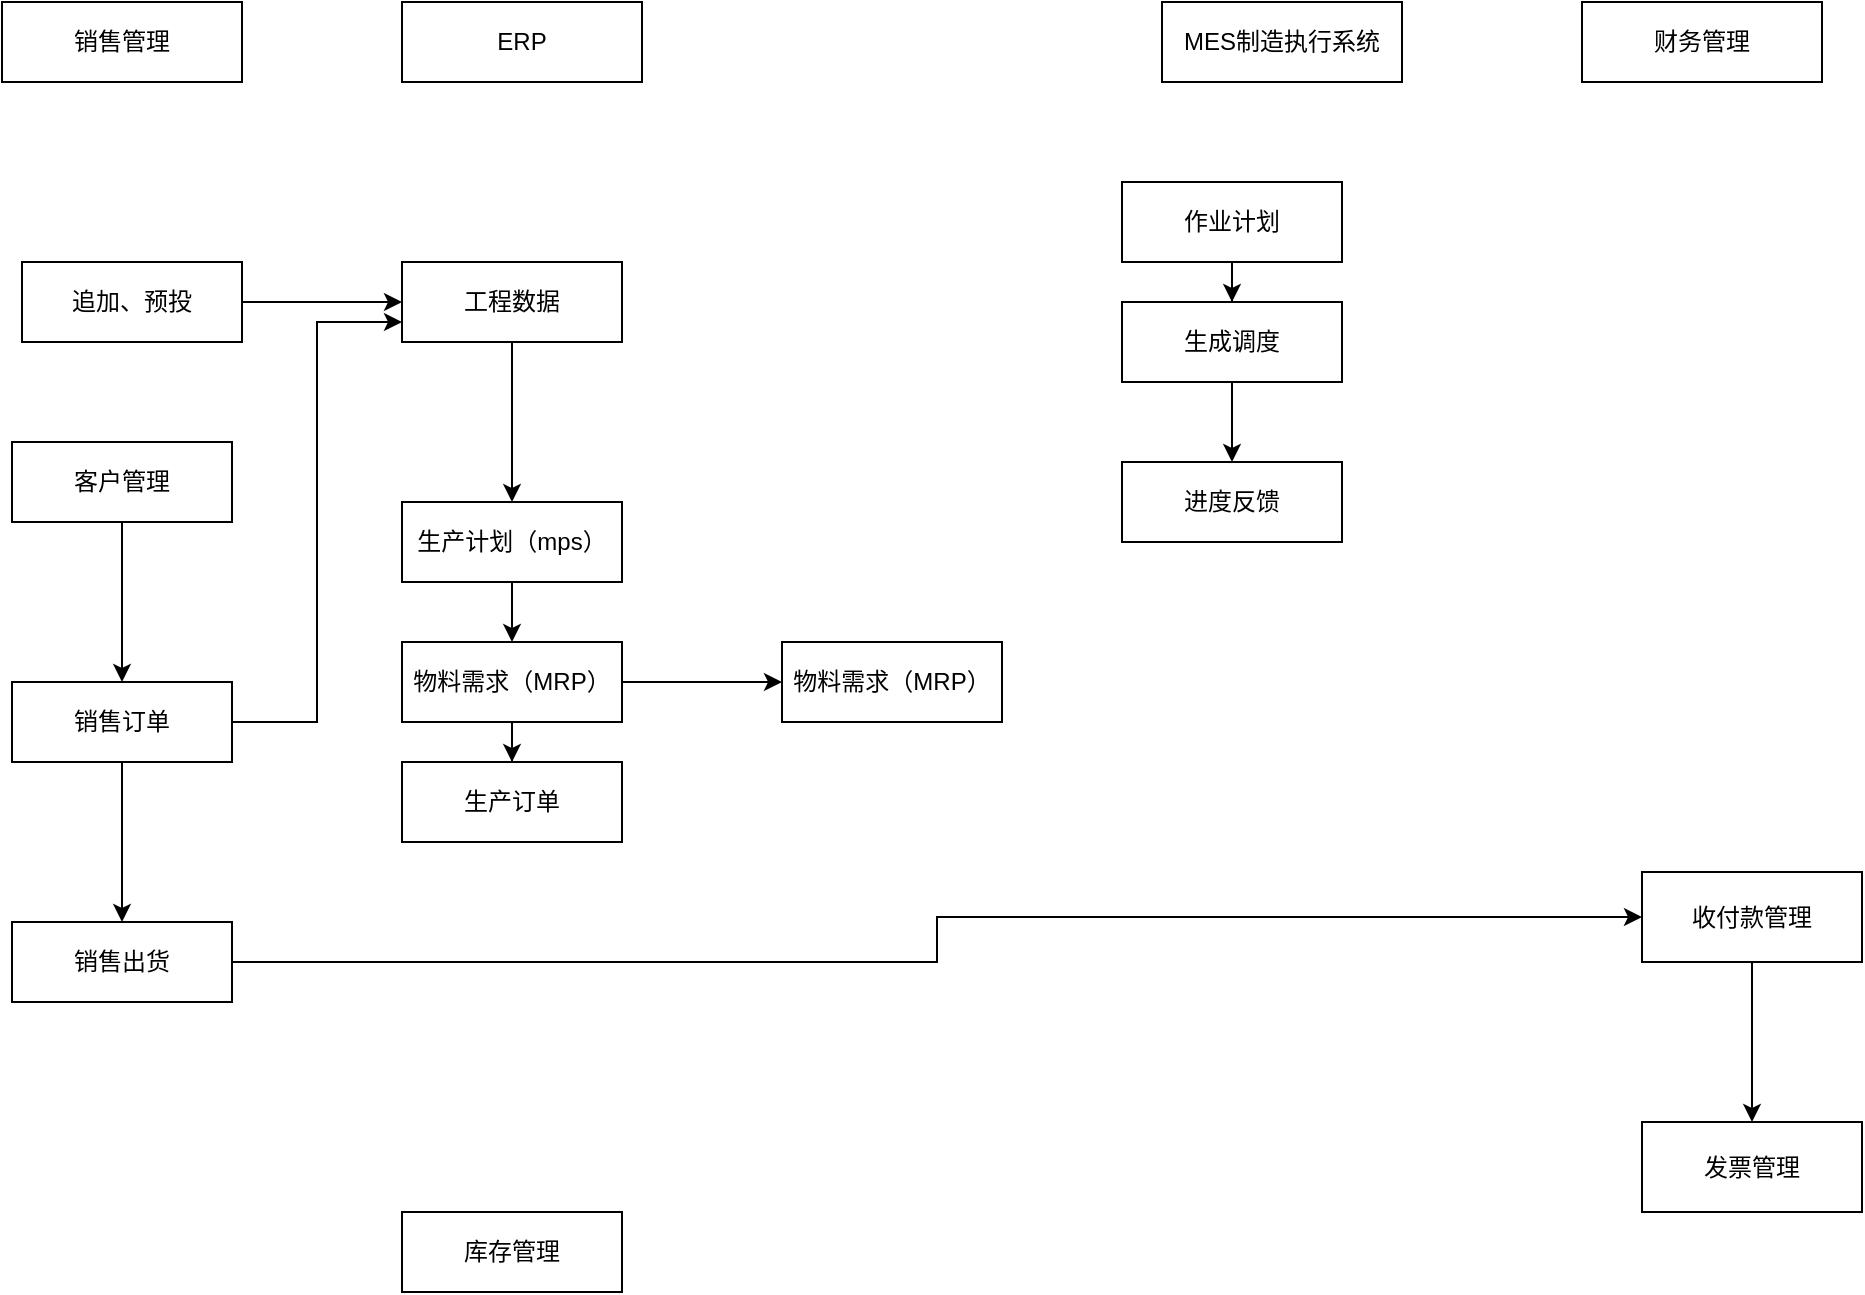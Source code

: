 <mxfile version="27.1.6">
  <diagram name="第 1 页" id="C0grphwBuT5nrtr26YMs">
    <mxGraphModel dx="2066" dy="1111" grid="1" gridSize="10" guides="1" tooltips="1" connect="1" arrows="1" fold="1" page="1" pageScale="1" pageWidth="827" pageHeight="1169" math="0" shadow="0">
      <root>
        <mxCell id="0" />
        <mxCell id="1" parent="0" />
        <mxCell id="z6uMGKgwcrjYF7hSnrwi-1" value="销售管理" style="rounded=0;whiteSpace=wrap;html=1;" parent="1" vertex="1">
          <mxGeometry x="50" y="130" width="120" height="40" as="geometry" />
        </mxCell>
        <mxCell id="UZdIwau76gTkTRf2nX4t-1" value="ERP" style="rounded=0;whiteSpace=wrap;html=1;" vertex="1" parent="1">
          <mxGeometry x="250" y="130" width="120" height="40" as="geometry" />
        </mxCell>
        <mxCell id="UZdIwau76gTkTRf2nX4t-3" value="MES制造执行系统" style="rounded=0;whiteSpace=wrap;html=1;" vertex="1" parent="1">
          <mxGeometry x="630" y="130" width="120" height="40" as="geometry" />
        </mxCell>
        <mxCell id="UZdIwau76gTkTRf2nX4t-4" value="财务管理" style="rounded=0;whiteSpace=wrap;html=1;" vertex="1" parent="1">
          <mxGeometry x="840" y="130" width="120" height="40" as="geometry" />
        </mxCell>
        <mxCell id="UZdIwau76gTkTRf2nX4t-16" value="" style="edgeStyle=orthogonalEdgeStyle;rounded=0;orthogonalLoop=1;jettySize=auto;html=1;" edge="1" parent="1" source="UZdIwau76gTkTRf2nX4t-5" target="UZdIwau76gTkTRf2nX4t-15">
          <mxGeometry relative="1" as="geometry" />
        </mxCell>
        <mxCell id="UZdIwau76gTkTRf2nX4t-5" value="追加、预投" style="rounded=0;whiteSpace=wrap;html=1;" vertex="1" parent="1">
          <mxGeometry x="60" y="260" width="110" height="40" as="geometry" />
        </mxCell>
        <mxCell id="UZdIwau76gTkTRf2nX4t-8" value="" style="edgeStyle=orthogonalEdgeStyle;rounded=0;orthogonalLoop=1;jettySize=auto;html=1;" edge="1" parent="1" source="UZdIwau76gTkTRf2nX4t-6" target="UZdIwau76gTkTRf2nX4t-7">
          <mxGeometry relative="1" as="geometry" />
        </mxCell>
        <mxCell id="UZdIwau76gTkTRf2nX4t-6" value="客户管理" style="rounded=0;whiteSpace=wrap;html=1;" vertex="1" parent="1">
          <mxGeometry x="55" y="350" width="110" height="40" as="geometry" />
        </mxCell>
        <mxCell id="UZdIwau76gTkTRf2nX4t-10" value="" style="edgeStyle=orthogonalEdgeStyle;rounded=0;orthogonalLoop=1;jettySize=auto;html=1;" edge="1" parent="1" source="UZdIwau76gTkTRf2nX4t-7" target="UZdIwau76gTkTRf2nX4t-9">
          <mxGeometry relative="1" as="geometry" />
        </mxCell>
        <mxCell id="UZdIwau76gTkTRf2nX4t-26" style="edgeStyle=orthogonalEdgeStyle;rounded=0;orthogonalLoop=1;jettySize=auto;html=1;entryX=0;entryY=0.75;entryDx=0;entryDy=0;" edge="1" parent="1" source="UZdIwau76gTkTRf2nX4t-7" target="UZdIwau76gTkTRf2nX4t-15">
          <mxGeometry relative="1" as="geometry" />
        </mxCell>
        <mxCell id="UZdIwau76gTkTRf2nX4t-7" value="销售订单" style="rounded=0;whiteSpace=wrap;html=1;" vertex="1" parent="1">
          <mxGeometry x="55" y="470" width="110" height="40" as="geometry" />
        </mxCell>
        <mxCell id="UZdIwau76gTkTRf2nX4t-12" value="" style="edgeStyle=orthogonalEdgeStyle;rounded=0;orthogonalLoop=1;jettySize=auto;html=1;" edge="1" parent="1" source="UZdIwau76gTkTRf2nX4t-9" target="UZdIwau76gTkTRf2nX4t-11">
          <mxGeometry relative="1" as="geometry" />
        </mxCell>
        <mxCell id="UZdIwau76gTkTRf2nX4t-9" value="销售出货" style="rounded=0;whiteSpace=wrap;html=1;" vertex="1" parent="1">
          <mxGeometry x="55" y="590" width="110" height="40" as="geometry" />
        </mxCell>
        <mxCell id="UZdIwau76gTkTRf2nX4t-14" value="" style="edgeStyle=orthogonalEdgeStyle;rounded=0;orthogonalLoop=1;jettySize=auto;html=1;" edge="1" parent="1" source="UZdIwau76gTkTRf2nX4t-11" target="UZdIwau76gTkTRf2nX4t-13">
          <mxGeometry relative="1" as="geometry" />
        </mxCell>
        <mxCell id="UZdIwau76gTkTRf2nX4t-11" value="收付款管理" style="rounded=0;whiteSpace=wrap;html=1;" vertex="1" parent="1">
          <mxGeometry x="870" y="565" width="110" height="45" as="geometry" />
        </mxCell>
        <mxCell id="UZdIwau76gTkTRf2nX4t-13" value="发票管理" style="rounded=0;whiteSpace=wrap;html=1;" vertex="1" parent="1">
          <mxGeometry x="870" y="690" width="110" height="45" as="geometry" />
        </mxCell>
        <mxCell id="UZdIwau76gTkTRf2nX4t-18" value="" style="edgeStyle=orthogonalEdgeStyle;rounded=0;orthogonalLoop=1;jettySize=auto;html=1;" edge="1" parent="1" source="UZdIwau76gTkTRf2nX4t-15" target="UZdIwau76gTkTRf2nX4t-17">
          <mxGeometry relative="1" as="geometry" />
        </mxCell>
        <mxCell id="UZdIwau76gTkTRf2nX4t-15" value="工程数据" style="rounded=0;whiteSpace=wrap;html=1;" vertex="1" parent="1">
          <mxGeometry x="250" y="260" width="110" height="40" as="geometry" />
        </mxCell>
        <mxCell id="UZdIwau76gTkTRf2nX4t-20" value="" style="edgeStyle=orthogonalEdgeStyle;rounded=0;orthogonalLoop=1;jettySize=auto;html=1;" edge="1" parent="1" source="UZdIwau76gTkTRf2nX4t-17" target="UZdIwau76gTkTRf2nX4t-19">
          <mxGeometry relative="1" as="geometry" />
        </mxCell>
        <mxCell id="UZdIwau76gTkTRf2nX4t-17" value="生产计划（mps）" style="rounded=0;whiteSpace=wrap;html=1;" vertex="1" parent="1">
          <mxGeometry x="250" y="380" width="110" height="40" as="geometry" />
        </mxCell>
        <mxCell id="UZdIwau76gTkTRf2nX4t-22" value="" style="edgeStyle=orthogonalEdgeStyle;rounded=0;orthogonalLoop=1;jettySize=auto;html=1;" edge="1" parent="1" source="UZdIwau76gTkTRf2nX4t-19" target="UZdIwau76gTkTRf2nX4t-21">
          <mxGeometry relative="1" as="geometry" />
        </mxCell>
        <mxCell id="UZdIwau76gTkTRf2nX4t-25" value="" style="edgeStyle=orthogonalEdgeStyle;rounded=0;orthogonalLoop=1;jettySize=auto;html=1;" edge="1" parent="1" source="UZdIwau76gTkTRf2nX4t-19" target="UZdIwau76gTkTRf2nX4t-24">
          <mxGeometry relative="1" as="geometry" />
        </mxCell>
        <mxCell id="UZdIwau76gTkTRf2nX4t-19" value="物料需求（MRP）" style="rounded=0;whiteSpace=wrap;html=1;" vertex="1" parent="1">
          <mxGeometry x="250" y="450" width="110" height="40" as="geometry" />
        </mxCell>
        <mxCell id="UZdIwau76gTkTRf2nX4t-21" value="生产订单" style="rounded=0;whiteSpace=wrap;html=1;" vertex="1" parent="1">
          <mxGeometry x="250" y="510" width="110" height="40" as="geometry" />
        </mxCell>
        <mxCell id="UZdIwau76gTkTRf2nX4t-23" value="库存管理" style="rounded=0;whiteSpace=wrap;html=1;" vertex="1" parent="1">
          <mxGeometry x="250" y="735" width="110" height="40" as="geometry" />
        </mxCell>
        <mxCell id="UZdIwau76gTkTRf2nX4t-24" value="物料需求（MRP）" style="rounded=0;whiteSpace=wrap;html=1;" vertex="1" parent="1">
          <mxGeometry x="440" y="450" width="110" height="40" as="geometry" />
        </mxCell>
        <mxCell id="UZdIwau76gTkTRf2nX4t-29" value="" style="edgeStyle=orthogonalEdgeStyle;rounded=0;orthogonalLoop=1;jettySize=auto;html=1;" edge="1" parent="1" source="UZdIwau76gTkTRf2nX4t-27" target="UZdIwau76gTkTRf2nX4t-28">
          <mxGeometry relative="1" as="geometry" />
        </mxCell>
        <mxCell id="UZdIwau76gTkTRf2nX4t-27" value="作业计划" style="rounded=0;whiteSpace=wrap;html=1;" vertex="1" parent="1">
          <mxGeometry x="610" y="220" width="110" height="40" as="geometry" />
        </mxCell>
        <mxCell id="UZdIwau76gTkTRf2nX4t-31" value="" style="edgeStyle=orthogonalEdgeStyle;rounded=0;orthogonalLoop=1;jettySize=auto;html=1;" edge="1" parent="1" source="UZdIwau76gTkTRf2nX4t-28" target="UZdIwau76gTkTRf2nX4t-30">
          <mxGeometry relative="1" as="geometry" />
        </mxCell>
        <mxCell id="UZdIwau76gTkTRf2nX4t-28" value="生成调度" style="rounded=0;whiteSpace=wrap;html=1;" vertex="1" parent="1">
          <mxGeometry x="610" y="280" width="110" height="40" as="geometry" />
        </mxCell>
        <mxCell id="UZdIwau76gTkTRf2nX4t-30" value="进度反馈" style="rounded=0;whiteSpace=wrap;html=1;" vertex="1" parent="1">
          <mxGeometry x="610" y="360" width="110" height="40" as="geometry" />
        </mxCell>
      </root>
    </mxGraphModel>
  </diagram>
</mxfile>
